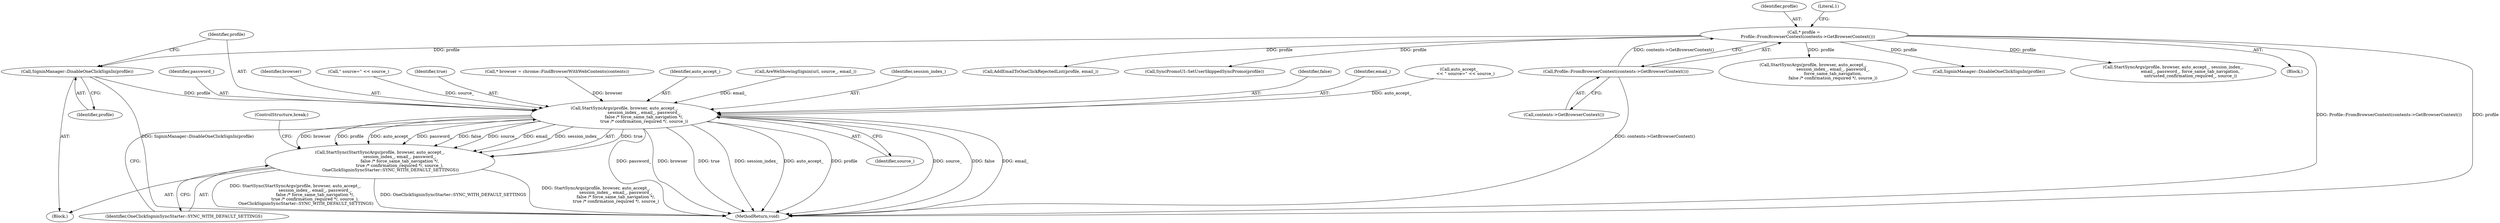 digraph "0_Chrome_afbc71b7a78ac99810a6b22b2b0a2e85dde18794@pointer" {
"1000332" [label="(Call,SigninManager::DisableOneClickSignIn(profile))"];
"1000119" [label="(Call,* profile =\n      Profile::FromBrowserContext(contents->GetBrowserContext()))"];
"1000121" [label="(Call,Profile::FromBrowserContext(contents->GetBrowserContext()))"];
"1000335" [label="(Call,StartSyncArgs(profile, browser, auto_accept_,\n                              session_index_, email_, password_,\n                              false /* force_same_tab_navigation */,\n                              true /* confirmation_required */, source_))"];
"1000334" [label="(Call,StartSync(StartSyncArgs(profile, browser, auto_accept_,\n                              session_index_, email_, password_,\n                              false /* force_same_tab_navigation */,\n                              true /* confirmation_required */, source_),\n                OneClickSigninSyncStarter::SYNC_WITH_DEFAULT_SETTINGS))"];
"1000337" [label="(Identifier,browser)"];
"1000332" [label="(Call,SigninManager::DisableOneClickSignIn(profile))"];
"1000483" [label="(MethodReturn,void)"];
"1000159" [label="(Call,AreWeShowingSignin(url, source_, email_))"];
"1000339" [label="(Identifier,session_index_)"];
"1000342" [label="(Identifier,false)"];
"1000344" [label="(Identifier,source_)"];
"1000340" [label="(Identifier,email_)"];
"1000119" [label="(Call,* profile =\n      Profile::FromBrowserContext(contents->GetBrowserContext()))"];
"1000469" [label="(Call,AddEmailToOneClickRejectedList(profile, email_))"];
"1000120" [label="(Identifier,profile)"];
"1000121" [label="(Call,Profile::FromBrowserContext(contents->GetBrowserContext()))"];
"1000313" [label="(Call,auto_accept_\n          << \" source=\" << source_)"];
"1000341" [label="(Identifier,password_)"];
"1000336" [label="(Identifier,profile)"];
"1000219" [label="(Call,SyncPromoUI::SetUserSkippedSyncPromo(profile))"];
"1000346" [label="(ControlStructure,break;)"];
"1000315" [label="(Call,\" source=\" << source_)"];
"1000333" [label="(Identifier,profile)"];
"1000416" [label="(Call,StartSyncArgs(profile, browser, auto_accept_,\n                              session_index_, email_, password_,\n                              force_same_tab_navigation,\n                              false /* confirmation_required */, source_))"];
"1000320" [label="(Block,)"];
"1000125" [label="(Literal,1)"];
"1000122" [label="(Call,contents->GetBrowserContext())"];
"1000343" [label="(Identifier,true)"];
"1000352" [label="(Call,SigninManager::DisableOneClickSignIn(profile))"];
"1000334" [label="(Call,StartSync(StartSyncArgs(profile, browser, auto_accept_,\n                              session_index_, email_, password_,\n                              false /* force_same_tab_navigation */,\n                              true /* confirmation_required */, source_),\n                OneClickSigninSyncStarter::SYNC_WITH_DEFAULT_SETTINGS))"];
"1000345" [label="(Identifier,OneClickSigninSyncStarter::SYNC_WITH_DEFAULT_SETTINGS)"];
"1000302" [label="(Call,* browser = chrome::FindBrowserWithWebContents(contents))"];
"1000335" [label="(Call,StartSyncArgs(profile, browser, auto_accept_,\n                              session_index_, email_, password_,\n                              false /* force_same_tab_navigation */,\n                              true /* confirmation_required */, source_))"];
"1000431" [label="(Call,StartSyncArgs(profile, browser, auto_accept_, session_index_,\n                          email_, password_, force_same_tab_navigation,\n                          untrusted_confirmation_required_, source_))"];
"1000109" [label="(Block,)"];
"1000338" [label="(Identifier,auto_accept_)"];
"1000332" -> "1000320"  [label="AST: "];
"1000332" -> "1000333"  [label="CFG: "];
"1000333" -> "1000332"  [label="AST: "];
"1000336" -> "1000332"  [label="CFG: "];
"1000332" -> "1000483"  [label="DDG: SigninManager::DisableOneClickSignIn(profile)"];
"1000119" -> "1000332"  [label="DDG: profile"];
"1000332" -> "1000335"  [label="DDG: profile"];
"1000119" -> "1000109"  [label="AST: "];
"1000119" -> "1000121"  [label="CFG: "];
"1000120" -> "1000119"  [label="AST: "];
"1000121" -> "1000119"  [label="AST: "];
"1000125" -> "1000119"  [label="CFG: "];
"1000119" -> "1000483"  [label="DDG: Profile::FromBrowserContext(contents->GetBrowserContext())"];
"1000119" -> "1000483"  [label="DDG: profile"];
"1000121" -> "1000119"  [label="DDG: contents->GetBrowserContext()"];
"1000119" -> "1000219"  [label="DDG: profile"];
"1000119" -> "1000352"  [label="DDG: profile"];
"1000119" -> "1000416"  [label="DDG: profile"];
"1000119" -> "1000431"  [label="DDG: profile"];
"1000119" -> "1000469"  [label="DDG: profile"];
"1000121" -> "1000122"  [label="CFG: "];
"1000122" -> "1000121"  [label="AST: "];
"1000121" -> "1000483"  [label="DDG: contents->GetBrowserContext()"];
"1000335" -> "1000334"  [label="AST: "];
"1000335" -> "1000344"  [label="CFG: "];
"1000336" -> "1000335"  [label="AST: "];
"1000337" -> "1000335"  [label="AST: "];
"1000338" -> "1000335"  [label="AST: "];
"1000339" -> "1000335"  [label="AST: "];
"1000340" -> "1000335"  [label="AST: "];
"1000341" -> "1000335"  [label="AST: "];
"1000342" -> "1000335"  [label="AST: "];
"1000343" -> "1000335"  [label="AST: "];
"1000344" -> "1000335"  [label="AST: "];
"1000345" -> "1000335"  [label="CFG: "];
"1000335" -> "1000483"  [label="DDG: session_index_"];
"1000335" -> "1000483"  [label="DDG: profile"];
"1000335" -> "1000483"  [label="DDG: source_"];
"1000335" -> "1000483"  [label="DDG: true"];
"1000335" -> "1000483"  [label="DDG: auto_accept_"];
"1000335" -> "1000483"  [label="DDG: false"];
"1000335" -> "1000483"  [label="DDG: email_"];
"1000335" -> "1000483"  [label="DDG: password_"];
"1000335" -> "1000483"  [label="DDG: browser"];
"1000335" -> "1000334"  [label="DDG: true"];
"1000335" -> "1000334"  [label="DDG: browser"];
"1000335" -> "1000334"  [label="DDG: profile"];
"1000335" -> "1000334"  [label="DDG: auto_accept_"];
"1000335" -> "1000334"  [label="DDG: password_"];
"1000335" -> "1000334"  [label="DDG: false"];
"1000335" -> "1000334"  [label="DDG: source_"];
"1000335" -> "1000334"  [label="DDG: email_"];
"1000335" -> "1000334"  [label="DDG: session_index_"];
"1000302" -> "1000335"  [label="DDG: browser"];
"1000313" -> "1000335"  [label="DDG: auto_accept_"];
"1000159" -> "1000335"  [label="DDG: email_"];
"1000315" -> "1000335"  [label="DDG: source_"];
"1000334" -> "1000320"  [label="AST: "];
"1000334" -> "1000345"  [label="CFG: "];
"1000345" -> "1000334"  [label="AST: "];
"1000346" -> "1000334"  [label="CFG: "];
"1000334" -> "1000483"  [label="DDG: StartSync(StartSyncArgs(profile, browser, auto_accept_,\n                              session_index_, email_, password_,\n                              false /* force_same_tab_navigation */,\n                              true /* confirmation_required */, source_),\n                OneClickSigninSyncStarter::SYNC_WITH_DEFAULT_SETTINGS)"];
"1000334" -> "1000483"  [label="DDG: OneClickSigninSyncStarter::SYNC_WITH_DEFAULT_SETTINGS"];
"1000334" -> "1000483"  [label="DDG: StartSyncArgs(profile, browser, auto_accept_,\n                              session_index_, email_, password_,\n                              false /* force_same_tab_navigation */,\n                              true /* confirmation_required */, source_)"];
}
